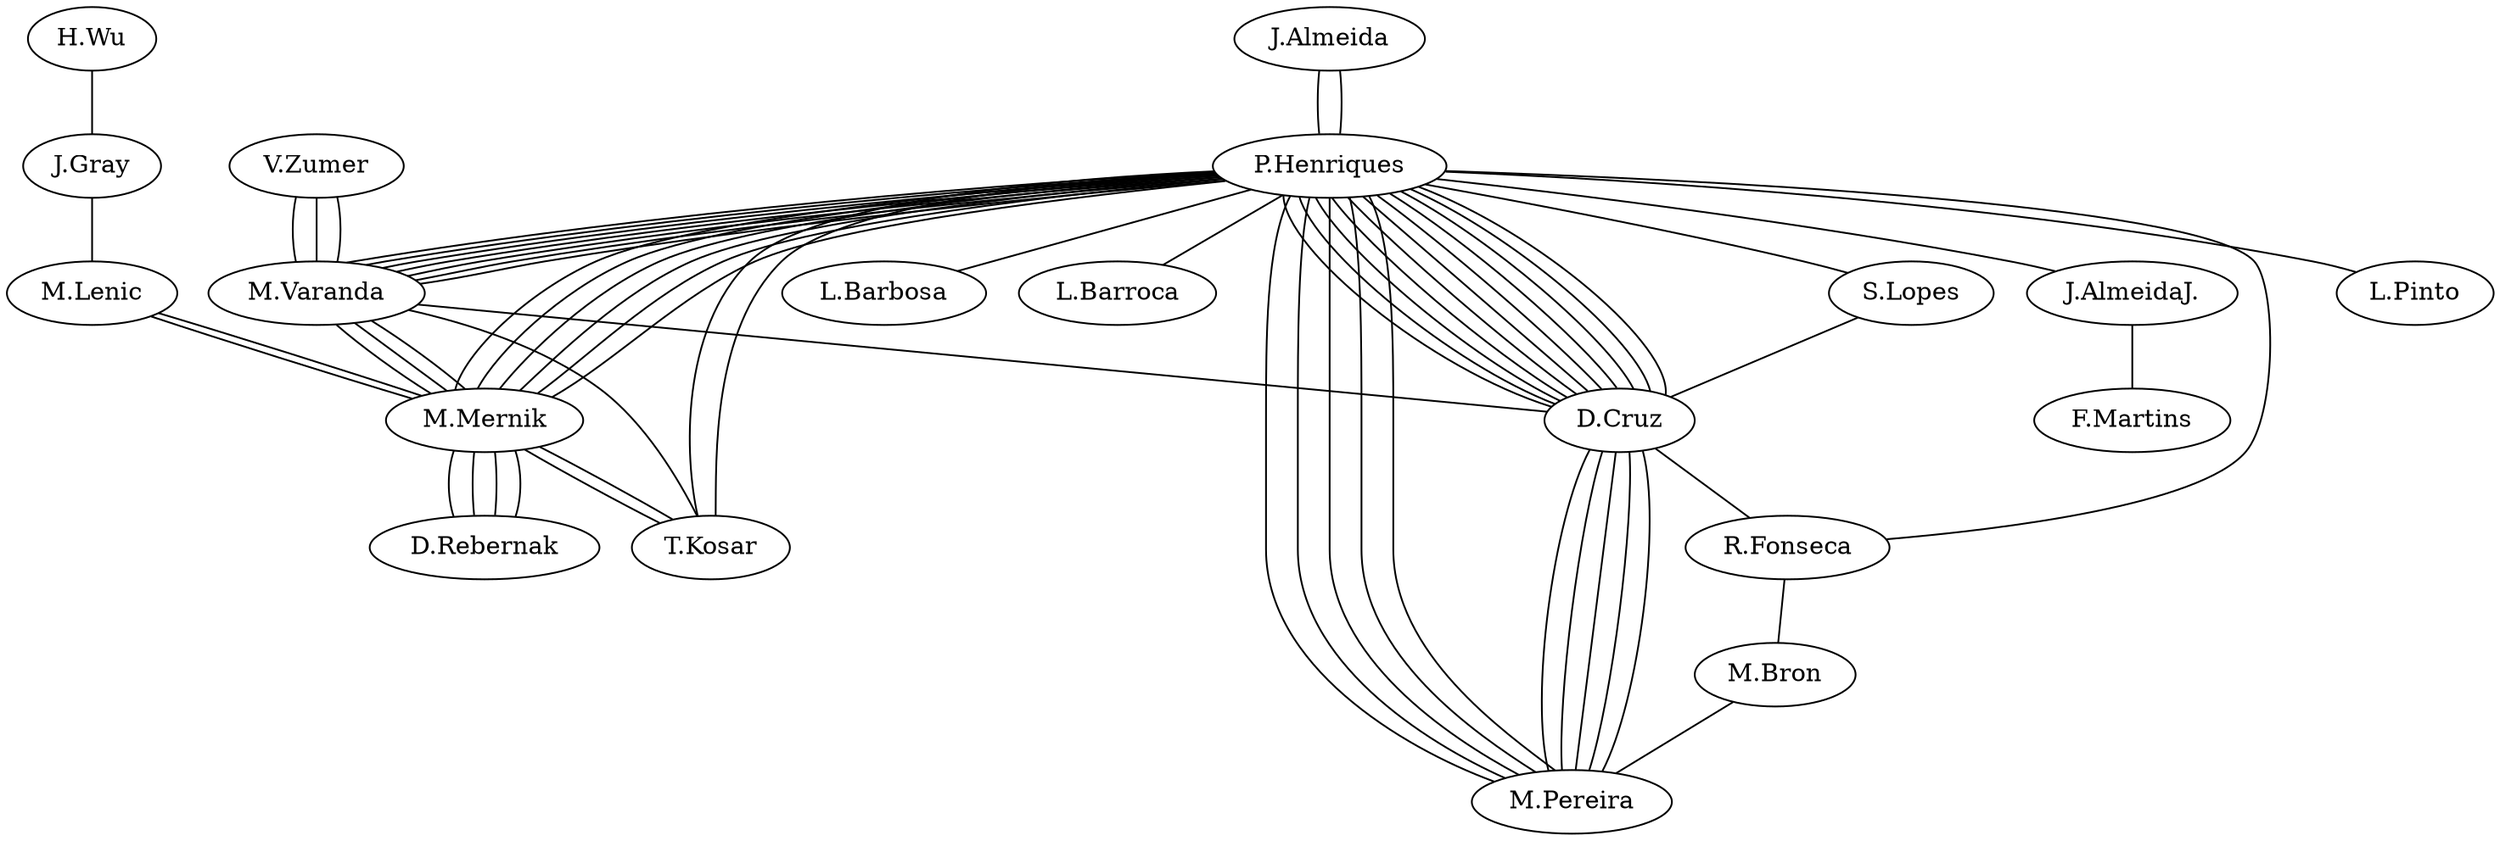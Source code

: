 graph {"P.Henriques"--"L.Barbosa"
"P.Henriques"--"L.Barroca"
"P.Henriques"
"P.Henriques"
"P.Henriques"
"P.Henriques"
"P.Henriques"
"P.Henriques"
"P.Henriques"
"J.Almeida"--"P.Henriques"
"J.Almeida"--"P.Henriques"
"P.Henriques"--"J.AlmeidaJ."--"F.Martins"
"P.Henriques"--"L.Pinto"
"V.Zumer"--"M.Varanda"--"T.Kosar"--"P.Henriques"--"M.Mernik"
"V.Zumer"--"M.Varanda"--"P.Henriques"--"M.Mernik"--"T.Kosar"
"V.Zumer"--"M.Varanda"--"M.Mernik"--"T.Kosar"--"P.Henriques"
"P.Henriques"--"M.Varanda"
"M.Lenic"--"M.Mernik"--"M.Varanda"--"P.Henriques"
"P.Henriques"--"M.Varanda"
"H.Wu"--"J.Gray"--"M.Lenic"--"M.Mernik"--"M.Varanda"--"P.Henriques"
"M.Varanda"--"P.Henriques"--"M.Mernik"--"D.Rebernak"
"M.Varanda"--"D.Cruz"--"P.Henriques"--"M.Mernik"--"D.Rebernak"
"M.Pereira"--"P.Henriques"--"M.Mernik"--"D.Rebernak"
"D.Cruz"--"M.Pereira"--"P.Henriques"--"M.Mernik"--"D.Rebernak"
"P.Henriques"--"D.Cruz"
"P.Henriques"--"D.Cruz"
"P.Henriques"--"D.Cruz"
"P.Henriques"--"D.Cruz"
"P.Henriques"--"D.Cruz"
"P.Henriques"
"P.Henriques"--"D.Cruz"
"P.Henriques"--"S.Lopes"--"D.Cruz"
"P.Henriques"--"D.Cruz"
"P.Henriques"--"R.Fonseca"--"M.Bron"--"M.Pereira"--"D.Cruz"
"P.Henriques"--"M.Pereira"--"D.Cruz"
"P.Henriques"--"M.Pereira"--"D.Cruz"
"P.Henriques"--"D.Cruz"
"P.Henriques"--"D.Cruz"
"P.Henriques"--"M.Pereira"--"D.Cruz"
"M.Varanda"--"P.Henriques"--"D.Cruz"--"R.Fonseca"
}